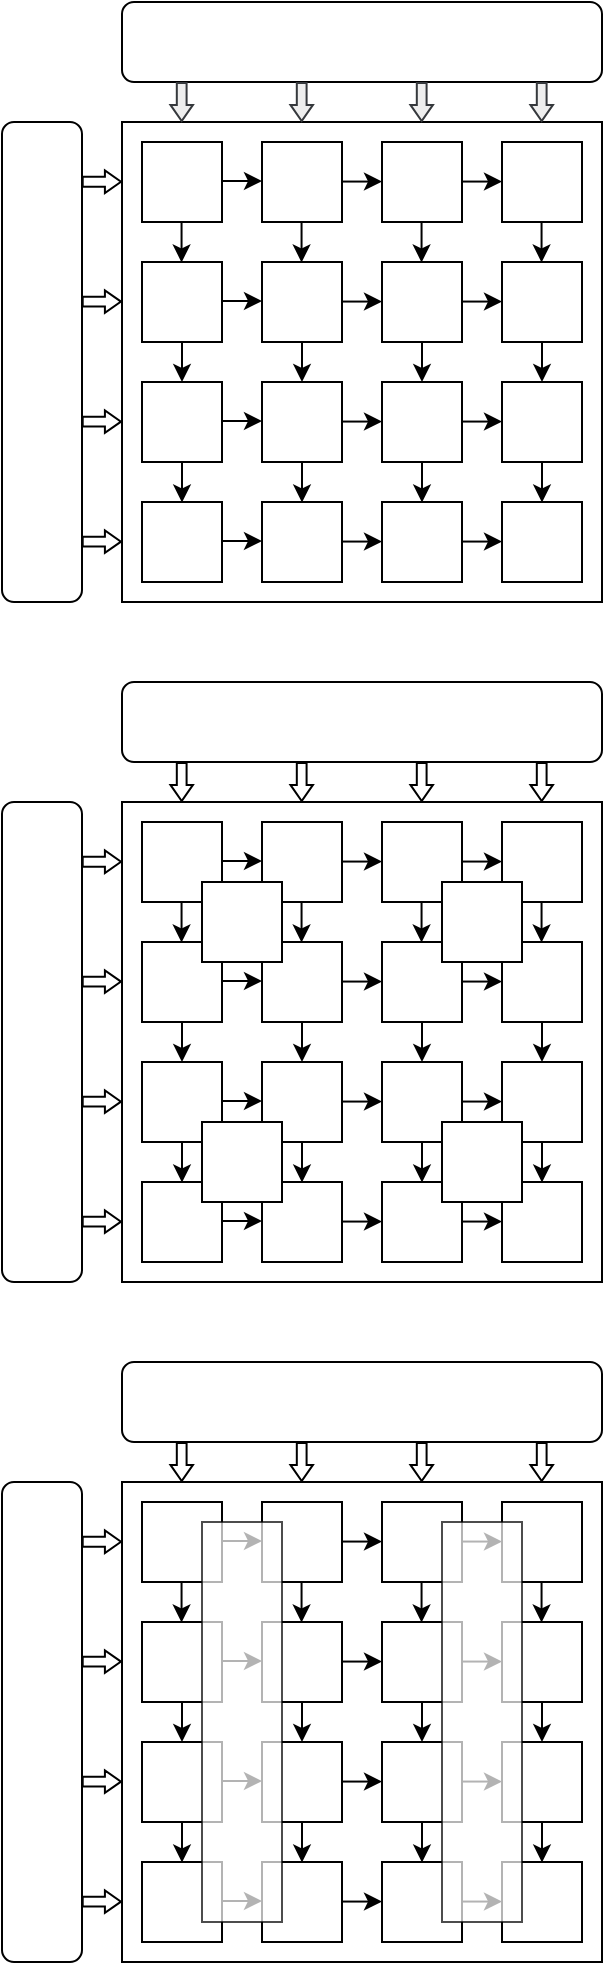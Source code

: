 <mxfile version="24.7.8">
  <diagram name="第 1 页" id="86WF2x_Y_lbC8DNERDow">
    <mxGraphModel dx="708" dy="427" grid="1" gridSize="10" guides="1" tooltips="1" connect="0" arrows="1" fold="1" page="0" pageScale="1" pageWidth="827" pageHeight="1169" background="#ffffff" math="0" shadow="0">
      <root>
        <mxCell id="0" />
        <mxCell id="1" parent="0" />
        <mxCell id="Q77YvdvSiTXRo7kaUlsJ-53" value="" style="whiteSpace=wrap;html=1;aspect=fixed;" vertex="1" parent="1">
          <mxGeometry x="100" y="100" width="240" height="240" as="geometry" />
        </mxCell>
        <mxCell id="Q77YvdvSiTXRo7kaUlsJ-54" value="" style="whiteSpace=wrap;html=1;aspect=fixed;" vertex="1" parent="1">
          <mxGeometry x="110" y="110" width="40" height="40" as="geometry" />
        </mxCell>
        <mxCell id="Q77YvdvSiTXRo7kaUlsJ-55" value="" style="whiteSpace=wrap;html=1;aspect=fixed;" vertex="1" parent="1">
          <mxGeometry x="170" y="110" width="40" height="40" as="geometry" />
        </mxCell>
        <mxCell id="Q77YvdvSiTXRo7kaUlsJ-56" value="" style="whiteSpace=wrap;html=1;aspect=fixed;" vertex="1" parent="1">
          <mxGeometry x="230" y="110" width="40" height="40" as="geometry" />
        </mxCell>
        <mxCell id="Q77YvdvSiTXRo7kaUlsJ-57" value="" style="whiteSpace=wrap;html=1;aspect=fixed;" vertex="1" parent="1">
          <mxGeometry x="290" y="110" width="40" height="40" as="geometry" />
        </mxCell>
        <mxCell id="Q77YvdvSiTXRo7kaUlsJ-58" value="" style="endArrow=classic;html=1;rounded=0;" edge="1" parent="1">
          <mxGeometry width="50" height="50" relative="1" as="geometry">
            <mxPoint x="150" y="129.5" as="sourcePoint" />
            <mxPoint x="170" y="129.5" as="targetPoint" />
          </mxGeometry>
        </mxCell>
        <mxCell id="Q77YvdvSiTXRo7kaUlsJ-59" value="" style="endArrow=classic;html=1;rounded=0;" edge="1" parent="1">
          <mxGeometry width="50" height="50" relative="1" as="geometry">
            <mxPoint x="210" y="129.78" as="sourcePoint" />
            <mxPoint x="230" y="129.78" as="targetPoint" />
          </mxGeometry>
        </mxCell>
        <mxCell id="Q77YvdvSiTXRo7kaUlsJ-60" value="" style="endArrow=classic;html=1;rounded=0;" edge="1" parent="1">
          <mxGeometry width="50" height="50" relative="1" as="geometry">
            <mxPoint x="270" y="129.78" as="sourcePoint" />
            <mxPoint x="290" y="129.78" as="targetPoint" />
          </mxGeometry>
        </mxCell>
        <mxCell id="Q77YvdvSiTXRo7kaUlsJ-61" value="" style="whiteSpace=wrap;html=1;aspect=fixed;" vertex="1" parent="1">
          <mxGeometry x="110" y="170" width="40" height="40" as="geometry" />
        </mxCell>
        <mxCell id="Q77YvdvSiTXRo7kaUlsJ-62" value="" style="whiteSpace=wrap;html=1;aspect=fixed;" vertex="1" parent="1">
          <mxGeometry x="170" y="170" width="40" height="40" as="geometry" />
        </mxCell>
        <mxCell id="Q77YvdvSiTXRo7kaUlsJ-63" value="" style="whiteSpace=wrap;html=1;aspect=fixed;" vertex="1" parent="1">
          <mxGeometry x="230" y="170" width="40" height="40" as="geometry" />
        </mxCell>
        <mxCell id="Q77YvdvSiTXRo7kaUlsJ-64" value="" style="whiteSpace=wrap;html=1;aspect=fixed;" vertex="1" parent="1">
          <mxGeometry x="290" y="170" width="40" height="40" as="geometry" />
        </mxCell>
        <mxCell id="Q77YvdvSiTXRo7kaUlsJ-65" value="" style="endArrow=classic;html=1;rounded=0;" edge="1" parent="1">
          <mxGeometry width="50" height="50" relative="1" as="geometry">
            <mxPoint x="150" y="189.5" as="sourcePoint" />
            <mxPoint x="170" y="189.5" as="targetPoint" />
          </mxGeometry>
        </mxCell>
        <mxCell id="Q77YvdvSiTXRo7kaUlsJ-66" value="" style="endArrow=classic;html=1;rounded=0;" edge="1" parent="1">
          <mxGeometry width="50" height="50" relative="1" as="geometry">
            <mxPoint x="210" y="189.78" as="sourcePoint" />
            <mxPoint x="230" y="189.78" as="targetPoint" />
          </mxGeometry>
        </mxCell>
        <mxCell id="Q77YvdvSiTXRo7kaUlsJ-67" value="" style="endArrow=classic;html=1;rounded=0;" edge="1" parent="1">
          <mxGeometry width="50" height="50" relative="1" as="geometry">
            <mxPoint x="270" y="189.78" as="sourcePoint" />
            <mxPoint x="290" y="189.78" as="targetPoint" />
          </mxGeometry>
        </mxCell>
        <mxCell id="Q77YvdvSiTXRo7kaUlsJ-68" value="" style="whiteSpace=wrap;html=1;aspect=fixed;" vertex="1" parent="1">
          <mxGeometry x="110" y="230" width="40" height="40" as="geometry" />
        </mxCell>
        <mxCell id="Q77YvdvSiTXRo7kaUlsJ-69" value="" style="whiteSpace=wrap;html=1;aspect=fixed;" vertex="1" parent="1">
          <mxGeometry x="170" y="230" width="40" height="40" as="geometry" />
        </mxCell>
        <mxCell id="Q77YvdvSiTXRo7kaUlsJ-70" value="" style="whiteSpace=wrap;html=1;aspect=fixed;" vertex="1" parent="1">
          <mxGeometry x="230" y="230" width="40" height="40" as="geometry" />
        </mxCell>
        <mxCell id="Q77YvdvSiTXRo7kaUlsJ-71" value="" style="whiteSpace=wrap;html=1;aspect=fixed;" vertex="1" parent="1">
          <mxGeometry x="290" y="230" width="40" height="40" as="geometry" />
        </mxCell>
        <mxCell id="Q77YvdvSiTXRo7kaUlsJ-72" value="" style="endArrow=classic;html=1;rounded=0;" edge="1" parent="1">
          <mxGeometry width="50" height="50" relative="1" as="geometry">
            <mxPoint x="150" y="249.5" as="sourcePoint" />
            <mxPoint x="170" y="249.5" as="targetPoint" />
          </mxGeometry>
        </mxCell>
        <mxCell id="Q77YvdvSiTXRo7kaUlsJ-73" value="" style="endArrow=classic;html=1;rounded=0;" edge="1" parent="1">
          <mxGeometry width="50" height="50" relative="1" as="geometry">
            <mxPoint x="210" y="249.78" as="sourcePoint" />
            <mxPoint x="230" y="249.78" as="targetPoint" />
          </mxGeometry>
        </mxCell>
        <mxCell id="Q77YvdvSiTXRo7kaUlsJ-74" value="" style="endArrow=classic;html=1;rounded=0;" edge="1" parent="1">
          <mxGeometry width="50" height="50" relative="1" as="geometry">
            <mxPoint x="270" y="249.78" as="sourcePoint" />
            <mxPoint x="290" y="249.78" as="targetPoint" />
          </mxGeometry>
        </mxCell>
        <mxCell id="Q77YvdvSiTXRo7kaUlsJ-75" value="" style="whiteSpace=wrap;html=1;aspect=fixed;" vertex="1" parent="1">
          <mxGeometry x="110" y="290" width="40" height="40" as="geometry" />
        </mxCell>
        <mxCell id="Q77YvdvSiTXRo7kaUlsJ-76" value="" style="whiteSpace=wrap;html=1;aspect=fixed;" vertex="1" parent="1">
          <mxGeometry x="170" y="290" width="40" height="40" as="geometry" />
        </mxCell>
        <mxCell id="Q77YvdvSiTXRo7kaUlsJ-77" value="" style="whiteSpace=wrap;html=1;aspect=fixed;" vertex="1" parent="1">
          <mxGeometry x="230" y="290" width="40" height="40" as="geometry" />
        </mxCell>
        <mxCell id="Q77YvdvSiTXRo7kaUlsJ-78" value="" style="whiteSpace=wrap;html=1;aspect=fixed;" vertex="1" parent="1">
          <mxGeometry x="290" y="290" width="40" height="40" as="geometry" />
        </mxCell>
        <mxCell id="Q77YvdvSiTXRo7kaUlsJ-79" value="" style="endArrow=classic;html=1;rounded=0;" edge="1" parent="1">
          <mxGeometry width="50" height="50" relative="1" as="geometry">
            <mxPoint x="150" y="309.5" as="sourcePoint" />
            <mxPoint x="170" y="309.5" as="targetPoint" />
          </mxGeometry>
        </mxCell>
        <mxCell id="Q77YvdvSiTXRo7kaUlsJ-80" value="" style="endArrow=classic;html=1;rounded=0;" edge="1" parent="1">
          <mxGeometry width="50" height="50" relative="1" as="geometry">
            <mxPoint x="210" y="309.78" as="sourcePoint" />
            <mxPoint x="230" y="309.78" as="targetPoint" />
          </mxGeometry>
        </mxCell>
        <mxCell id="Q77YvdvSiTXRo7kaUlsJ-81" value="" style="endArrow=classic;html=1;rounded=0;" edge="1" parent="1">
          <mxGeometry width="50" height="50" relative="1" as="geometry">
            <mxPoint x="270" y="309.78" as="sourcePoint" />
            <mxPoint x="290" y="309.78" as="targetPoint" />
          </mxGeometry>
        </mxCell>
        <mxCell id="Q77YvdvSiTXRo7kaUlsJ-82" value="" style="endArrow=classic;html=1;rounded=0;" edge="1" parent="1">
          <mxGeometry width="50" height="50" relative="1" as="geometry">
            <mxPoint x="249.78" y="150" as="sourcePoint" />
            <mxPoint x="249.78" y="170.22" as="targetPoint" />
          </mxGeometry>
        </mxCell>
        <mxCell id="Q77YvdvSiTXRo7kaUlsJ-83" value="" style="endArrow=classic;html=1;rounded=0;" edge="1" parent="1">
          <mxGeometry width="50" height="50" relative="1" as="geometry">
            <mxPoint x="309.78" y="150" as="sourcePoint" />
            <mxPoint x="309.78" y="170.22" as="targetPoint" />
          </mxGeometry>
        </mxCell>
        <mxCell id="Q77YvdvSiTXRo7kaUlsJ-84" value="" style="endArrow=classic;html=1;rounded=0;" edge="1" parent="1">
          <mxGeometry width="50" height="50" relative="1" as="geometry">
            <mxPoint x="189.78" y="150" as="sourcePoint" />
            <mxPoint x="189.78" y="170.22" as="targetPoint" />
          </mxGeometry>
        </mxCell>
        <mxCell id="Q77YvdvSiTXRo7kaUlsJ-85" value="" style="endArrow=classic;html=1;rounded=0;" edge="1" parent="1">
          <mxGeometry width="50" height="50" relative="1" as="geometry">
            <mxPoint x="129.78" y="150" as="sourcePoint" />
            <mxPoint x="129.78" y="170.22" as="targetPoint" />
          </mxGeometry>
        </mxCell>
        <mxCell id="Q77YvdvSiTXRo7kaUlsJ-86" value="" style="endArrow=classic;html=1;rounded=0;" edge="1" parent="1">
          <mxGeometry width="50" height="50" relative="1" as="geometry">
            <mxPoint x="250" y="209.78" as="sourcePoint" />
            <mxPoint x="250" y="230" as="targetPoint" />
          </mxGeometry>
        </mxCell>
        <mxCell id="Q77YvdvSiTXRo7kaUlsJ-87" value="" style="endArrow=classic;html=1;rounded=0;" edge="1" parent="1">
          <mxGeometry width="50" height="50" relative="1" as="geometry">
            <mxPoint x="310" y="209.78" as="sourcePoint" />
            <mxPoint x="310" y="230" as="targetPoint" />
          </mxGeometry>
        </mxCell>
        <mxCell id="Q77YvdvSiTXRo7kaUlsJ-88" value="" style="endArrow=classic;html=1;rounded=0;" edge="1" parent="1">
          <mxGeometry width="50" height="50" relative="1" as="geometry">
            <mxPoint x="190" y="209.78" as="sourcePoint" />
            <mxPoint x="190" y="230" as="targetPoint" />
          </mxGeometry>
        </mxCell>
        <mxCell id="Q77YvdvSiTXRo7kaUlsJ-89" value="" style="endArrow=classic;html=1;rounded=0;" edge="1" parent="1">
          <mxGeometry width="50" height="50" relative="1" as="geometry">
            <mxPoint x="130" y="209.78" as="sourcePoint" />
            <mxPoint x="130" y="230" as="targetPoint" />
          </mxGeometry>
        </mxCell>
        <mxCell id="Q77YvdvSiTXRo7kaUlsJ-90" value="" style="endArrow=classic;html=1;rounded=0;" edge="1" parent="1">
          <mxGeometry width="50" height="50" relative="1" as="geometry">
            <mxPoint x="250" y="270" as="sourcePoint" />
            <mxPoint x="250" y="290.22" as="targetPoint" />
          </mxGeometry>
        </mxCell>
        <mxCell id="Q77YvdvSiTXRo7kaUlsJ-91" value="" style="endArrow=classic;html=1;rounded=0;" edge="1" parent="1">
          <mxGeometry width="50" height="50" relative="1" as="geometry">
            <mxPoint x="310" y="270" as="sourcePoint" />
            <mxPoint x="310" y="290.22" as="targetPoint" />
          </mxGeometry>
        </mxCell>
        <mxCell id="Q77YvdvSiTXRo7kaUlsJ-92" value="" style="endArrow=classic;html=1;rounded=0;" edge="1" parent="1">
          <mxGeometry width="50" height="50" relative="1" as="geometry">
            <mxPoint x="190" y="270" as="sourcePoint" />
            <mxPoint x="190" y="290.22" as="targetPoint" />
          </mxGeometry>
        </mxCell>
        <mxCell id="Q77YvdvSiTXRo7kaUlsJ-93" value="" style="endArrow=classic;html=1;rounded=0;" edge="1" parent="1">
          <mxGeometry width="50" height="50" relative="1" as="geometry">
            <mxPoint x="130" y="270" as="sourcePoint" />
            <mxPoint x="130" y="290.22" as="targetPoint" />
          </mxGeometry>
        </mxCell>
        <mxCell id="Q77YvdvSiTXRo7kaUlsJ-94" value="" style="rounded=1;whiteSpace=wrap;html=1;" vertex="1" parent="1">
          <mxGeometry x="100" y="40" width="240" height="40" as="geometry" />
        </mxCell>
        <mxCell id="Q77YvdvSiTXRo7kaUlsJ-95" value="" style="rounded=1;whiteSpace=wrap;html=1;rotation=90;" vertex="1" parent="1">
          <mxGeometry x="-60" y="200" width="240" height="40" as="geometry" />
        </mxCell>
        <mxCell id="Q77YvdvSiTXRo7kaUlsJ-97" value="" style="shape=flexArrow;endArrow=classic;html=1;rounded=0;endWidth=5.339;endSize=2.348;width=4.892;fillColor=#eeeeee;strokeColor=#36393d;" edge="1" parent="1">
          <mxGeometry width="50" height="50" relative="1" as="geometry">
            <mxPoint x="309.85" y="80" as="sourcePoint" />
            <mxPoint x="309.85" y="100" as="targetPoint" />
          </mxGeometry>
        </mxCell>
        <mxCell id="Q77YvdvSiTXRo7kaUlsJ-98" value="" style="shape=flexArrow;endArrow=classic;html=1;rounded=0;endWidth=5.339;endSize=2.348;width=4.892;fillColor=#eeeeee;strokeColor=#36393d;" edge="1" parent="1">
          <mxGeometry width="50" height="50" relative="1" as="geometry">
            <mxPoint x="249.85" y="80" as="sourcePoint" />
            <mxPoint x="249.85" y="100" as="targetPoint" />
          </mxGeometry>
        </mxCell>
        <mxCell id="Q77YvdvSiTXRo7kaUlsJ-99" value="" style="shape=flexArrow;endArrow=classic;html=1;rounded=0;endWidth=5.339;endSize=2.348;width=4.892;fillColor=#eeeeee;strokeColor=#36393d;" edge="1" parent="1">
          <mxGeometry width="50" height="50" relative="1" as="geometry">
            <mxPoint x="189.85" y="80" as="sourcePoint" />
            <mxPoint x="189.85" y="100" as="targetPoint" />
          </mxGeometry>
        </mxCell>
        <mxCell id="Q77YvdvSiTXRo7kaUlsJ-100" value="" style="shape=flexArrow;endArrow=classic;html=1;rounded=0;endWidth=5.339;endSize=2.348;width=4.892;fillColor=#eeeeee;strokeColor=#36393d;" edge="1" parent="1">
          <mxGeometry width="50" height="50" relative="1" as="geometry">
            <mxPoint x="129.85" y="80" as="sourcePoint" />
            <mxPoint x="129.85" y="100" as="targetPoint" />
          </mxGeometry>
        </mxCell>
        <mxCell id="Q77YvdvSiTXRo7kaUlsJ-105" value="" style="shape=flexArrow;endArrow=classic;html=1;rounded=0;endWidth=5.339;endSize=2.348;width=4.892;" edge="1" parent="1">
          <mxGeometry width="50" height="50" relative="1" as="geometry">
            <mxPoint x="79.85" y="129.88" as="sourcePoint" />
            <mxPoint x="100" y="129.88" as="targetPoint" />
          </mxGeometry>
        </mxCell>
        <mxCell id="Q77YvdvSiTXRo7kaUlsJ-106" value="" style="shape=flexArrow;endArrow=classic;html=1;rounded=0;endWidth=5.339;endSize=2.348;width=4.892;" edge="1" parent="1">
          <mxGeometry width="50" height="50" relative="1" as="geometry">
            <mxPoint x="79.85" y="189.79" as="sourcePoint" />
            <mxPoint x="100" y="189.79" as="targetPoint" />
          </mxGeometry>
        </mxCell>
        <mxCell id="Q77YvdvSiTXRo7kaUlsJ-107" value="" style="shape=flexArrow;endArrow=classic;html=1;rounded=0;endWidth=5.339;endSize=2.348;width=4.892;" edge="1" parent="1">
          <mxGeometry width="50" height="50" relative="1" as="geometry">
            <mxPoint x="79.85" y="249.82" as="sourcePoint" />
            <mxPoint x="100" y="249.82" as="targetPoint" />
          </mxGeometry>
        </mxCell>
        <mxCell id="Q77YvdvSiTXRo7kaUlsJ-108" value="" style="shape=flexArrow;endArrow=classic;html=1;rounded=0;endWidth=5.339;endSize=2.348;width=4.892;" edge="1" parent="1">
          <mxGeometry width="50" height="50" relative="1" as="geometry">
            <mxPoint x="79.85" y="309.82" as="sourcePoint" />
            <mxPoint x="100" y="309.82" as="targetPoint" />
          </mxGeometry>
        </mxCell>
        <mxCell id="Q77YvdvSiTXRo7kaUlsJ-109" value="" style="whiteSpace=wrap;html=1;aspect=fixed;" vertex="1" parent="1">
          <mxGeometry x="100" y="440" width="240" height="240" as="geometry" />
        </mxCell>
        <mxCell id="Q77YvdvSiTXRo7kaUlsJ-110" value="" style="whiteSpace=wrap;html=1;aspect=fixed;" vertex="1" parent="1">
          <mxGeometry x="110" y="450" width="40" height="40" as="geometry" />
        </mxCell>
        <mxCell id="Q77YvdvSiTXRo7kaUlsJ-111" value="" style="whiteSpace=wrap;html=1;aspect=fixed;" vertex="1" parent="1">
          <mxGeometry x="170" y="450" width="40" height="40" as="geometry" />
        </mxCell>
        <mxCell id="Q77YvdvSiTXRo7kaUlsJ-112" value="" style="whiteSpace=wrap;html=1;aspect=fixed;" vertex="1" parent="1">
          <mxGeometry x="230" y="450" width="40" height="40" as="geometry" />
        </mxCell>
        <mxCell id="Q77YvdvSiTXRo7kaUlsJ-113" value="" style="whiteSpace=wrap;html=1;aspect=fixed;" vertex="1" parent="1">
          <mxGeometry x="290" y="450" width="40" height="40" as="geometry" />
        </mxCell>
        <mxCell id="Q77YvdvSiTXRo7kaUlsJ-114" value="" style="endArrow=classic;html=1;rounded=0;" edge="1" parent="1">
          <mxGeometry width="50" height="50" relative="1" as="geometry">
            <mxPoint x="150" y="469.5" as="sourcePoint" />
            <mxPoint x="170" y="469.5" as="targetPoint" />
          </mxGeometry>
        </mxCell>
        <mxCell id="Q77YvdvSiTXRo7kaUlsJ-115" value="" style="endArrow=classic;html=1;rounded=0;" edge="1" parent="1">
          <mxGeometry width="50" height="50" relative="1" as="geometry">
            <mxPoint x="210" y="469.78" as="sourcePoint" />
            <mxPoint x="230" y="469.78" as="targetPoint" />
          </mxGeometry>
        </mxCell>
        <mxCell id="Q77YvdvSiTXRo7kaUlsJ-116" value="" style="endArrow=classic;html=1;rounded=0;" edge="1" parent="1">
          <mxGeometry width="50" height="50" relative="1" as="geometry">
            <mxPoint x="270" y="469.78" as="sourcePoint" />
            <mxPoint x="290" y="469.78" as="targetPoint" />
          </mxGeometry>
        </mxCell>
        <mxCell id="Q77YvdvSiTXRo7kaUlsJ-117" value="" style="whiteSpace=wrap;html=1;aspect=fixed;" vertex="1" parent="1">
          <mxGeometry x="110" y="510" width="40" height="40" as="geometry" />
        </mxCell>
        <mxCell id="Q77YvdvSiTXRo7kaUlsJ-118" value="" style="whiteSpace=wrap;html=1;aspect=fixed;" vertex="1" parent="1">
          <mxGeometry x="170" y="510" width="40" height="40" as="geometry" />
        </mxCell>
        <mxCell id="Q77YvdvSiTXRo7kaUlsJ-119" value="" style="whiteSpace=wrap;html=1;aspect=fixed;" vertex="1" parent="1">
          <mxGeometry x="230" y="510" width="40" height="40" as="geometry" />
        </mxCell>
        <mxCell id="Q77YvdvSiTXRo7kaUlsJ-120" value="" style="whiteSpace=wrap;html=1;aspect=fixed;" vertex="1" parent="1">
          <mxGeometry x="290" y="510" width="40" height="40" as="geometry" />
        </mxCell>
        <mxCell id="Q77YvdvSiTXRo7kaUlsJ-121" value="" style="endArrow=classic;html=1;rounded=0;" edge="1" parent="1">
          <mxGeometry width="50" height="50" relative="1" as="geometry">
            <mxPoint x="150" y="529.5" as="sourcePoint" />
            <mxPoint x="170" y="529.5" as="targetPoint" />
          </mxGeometry>
        </mxCell>
        <mxCell id="Q77YvdvSiTXRo7kaUlsJ-122" value="" style="endArrow=classic;html=1;rounded=0;" edge="1" parent="1">
          <mxGeometry width="50" height="50" relative="1" as="geometry">
            <mxPoint x="210" y="529.78" as="sourcePoint" />
            <mxPoint x="230" y="529.78" as="targetPoint" />
          </mxGeometry>
        </mxCell>
        <mxCell id="Q77YvdvSiTXRo7kaUlsJ-123" value="" style="endArrow=classic;html=1;rounded=0;" edge="1" parent="1">
          <mxGeometry width="50" height="50" relative="1" as="geometry">
            <mxPoint x="270" y="529.78" as="sourcePoint" />
            <mxPoint x="290" y="529.78" as="targetPoint" />
          </mxGeometry>
        </mxCell>
        <mxCell id="Q77YvdvSiTXRo7kaUlsJ-124" value="" style="whiteSpace=wrap;html=1;aspect=fixed;" vertex="1" parent="1">
          <mxGeometry x="110" y="570" width="40" height="40" as="geometry" />
        </mxCell>
        <mxCell id="Q77YvdvSiTXRo7kaUlsJ-125" value="" style="whiteSpace=wrap;html=1;aspect=fixed;" vertex="1" parent="1">
          <mxGeometry x="170" y="570" width="40" height="40" as="geometry" />
        </mxCell>
        <mxCell id="Q77YvdvSiTXRo7kaUlsJ-126" value="" style="whiteSpace=wrap;html=1;aspect=fixed;" vertex="1" parent="1">
          <mxGeometry x="230" y="570" width="40" height="40" as="geometry" />
        </mxCell>
        <mxCell id="Q77YvdvSiTXRo7kaUlsJ-127" value="" style="whiteSpace=wrap;html=1;aspect=fixed;" vertex="1" parent="1">
          <mxGeometry x="290" y="570" width="40" height="40" as="geometry" />
        </mxCell>
        <mxCell id="Q77YvdvSiTXRo7kaUlsJ-128" value="" style="endArrow=classic;html=1;rounded=0;" edge="1" parent="1">
          <mxGeometry width="50" height="50" relative="1" as="geometry">
            <mxPoint x="150" y="589.5" as="sourcePoint" />
            <mxPoint x="170" y="589.5" as="targetPoint" />
          </mxGeometry>
        </mxCell>
        <mxCell id="Q77YvdvSiTXRo7kaUlsJ-129" value="" style="endArrow=classic;html=1;rounded=0;" edge="1" parent="1">
          <mxGeometry width="50" height="50" relative="1" as="geometry">
            <mxPoint x="210" y="589.78" as="sourcePoint" />
            <mxPoint x="230" y="589.78" as="targetPoint" />
          </mxGeometry>
        </mxCell>
        <mxCell id="Q77YvdvSiTXRo7kaUlsJ-130" value="" style="endArrow=classic;html=1;rounded=0;" edge="1" parent="1">
          <mxGeometry width="50" height="50" relative="1" as="geometry">
            <mxPoint x="270" y="589.78" as="sourcePoint" />
            <mxPoint x="290" y="589.78" as="targetPoint" />
          </mxGeometry>
        </mxCell>
        <mxCell id="Q77YvdvSiTXRo7kaUlsJ-131" value="" style="whiteSpace=wrap;html=1;aspect=fixed;" vertex="1" parent="1">
          <mxGeometry x="110" y="630" width="40" height="40" as="geometry" />
        </mxCell>
        <mxCell id="Q77YvdvSiTXRo7kaUlsJ-132" value="" style="whiteSpace=wrap;html=1;aspect=fixed;" vertex="1" parent="1">
          <mxGeometry x="170" y="630" width="40" height="40" as="geometry" />
        </mxCell>
        <mxCell id="Q77YvdvSiTXRo7kaUlsJ-133" value="" style="whiteSpace=wrap;html=1;aspect=fixed;" vertex="1" parent="1">
          <mxGeometry x="230" y="630" width="40" height="40" as="geometry" />
        </mxCell>
        <mxCell id="Q77YvdvSiTXRo7kaUlsJ-134" value="" style="whiteSpace=wrap;html=1;aspect=fixed;" vertex="1" parent="1">
          <mxGeometry x="290" y="630" width="40" height="40" as="geometry" />
        </mxCell>
        <mxCell id="Q77YvdvSiTXRo7kaUlsJ-135" value="" style="endArrow=classic;html=1;rounded=0;" edge="1" parent="1">
          <mxGeometry width="50" height="50" relative="1" as="geometry">
            <mxPoint x="150" y="649.5" as="sourcePoint" />
            <mxPoint x="170" y="649.5" as="targetPoint" />
          </mxGeometry>
        </mxCell>
        <mxCell id="Q77YvdvSiTXRo7kaUlsJ-136" value="" style="endArrow=classic;html=1;rounded=0;" edge="1" parent="1">
          <mxGeometry width="50" height="50" relative="1" as="geometry">
            <mxPoint x="210" y="649.78" as="sourcePoint" />
            <mxPoint x="230" y="649.78" as="targetPoint" />
          </mxGeometry>
        </mxCell>
        <mxCell id="Q77YvdvSiTXRo7kaUlsJ-137" value="" style="endArrow=classic;html=1;rounded=0;" edge="1" parent="1">
          <mxGeometry width="50" height="50" relative="1" as="geometry">
            <mxPoint x="270" y="649.78" as="sourcePoint" />
            <mxPoint x="290" y="649.78" as="targetPoint" />
          </mxGeometry>
        </mxCell>
        <mxCell id="Q77YvdvSiTXRo7kaUlsJ-138" value="" style="endArrow=classic;html=1;rounded=0;" edge="1" parent="1">
          <mxGeometry width="50" height="50" relative="1" as="geometry">
            <mxPoint x="249.78" y="490" as="sourcePoint" />
            <mxPoint x="249.78" y="510.22" as="targetPoint" />
          </mxGeometry>
        </mxCell>
        <mxCell id="Q77YvdvSiTXRo7kaUlsJ-139" value="" style="endArrow=classic;html=1;rounded=0;" edge="1" parent="1">
          <mxGeometry width="50" height="50" relative="1" as="geometry">
            <mxPoint x="309.78" y="490" as="sourcePoint" />
            <mxPoint x="309.78" y="510.22" as="targetPoint" />
          </mxGeometry>
        </mxCell>
        <mxCell id="Q77YvdvSiTXRo7kaUlsJ-140" value="" style="endArrow=classic;html=1;rounded=0;" edge="1" parent="1">
          <mxGeometry width="50" height="50" relative="1" as="geometry">
            <mxPoint x="189.78" y="490" as="sourcePoint" />
            <mxPoint x="189.78" y="510.22" as="targetPoint" />
          </mxGeometry>
        </mxCell>
        <mxCell id="Q77YvdvSiTXRo7kaUlsJ-141" value="" style="endArrow=classic;html=1;rounded=0;" edge="1" parent="1">
          <mxGeometry width="50" height="50" relative="1" as="geometry">
            <mxPoint x="129.78" y="490" as="sourcePoint" />
            <mxPoint x="129.78" y="510.22" as="targetPoint" />
          </mxGeometry>
        </mxCell>
        <mxCell id="Q77YvdvSiTXRo7kaUlsJ-142" value="" style="endArrow=classic;html=1;rounded=0;" edge="1" parent="1">
          <mxGeometry width="50" height="50" relative="1" as="geometry">
            <mxPoint x="250" y="549.78" as="sourcePoint" />
            <mxPoint x="250" y="570" as="targetPoint" />
          </mxGeometry>
        </mxCell>
        <mxCell id="Q77YvdvSiTXRo7kaUlsJ-143" value="" style="endArrow=classic;html=1;rounded=0;" edge="1" parent="1">
          <mxGeometry width="50" height="50" relative="1" as="geometry">
            <mxPoint x="310" y="549.78" as="sourcePoint" />
            <mxPoint x="310" y="570" as="targetPoint" />
          </mxGeometry>
        </mxCell>
        <mxCell id="Q77YvdvSiTXRo7kaUlsJ-144" value="" style="endArrow=classic;html=1;rounded=0;" edge="1" parent="1">
          <mxGeometry width="50" height="50" relative="1" as="geometry">
            <mxPoint x="190" y="549.78" as="sourcePoint" />
            <mxPoint x="190" y="570" as="targetPoint" />
          </mxGeometry>
        </mxCell>
        <mxCell id="Q77YvdvSiTXRo7kaUlsJ-145" value="" style="endArrow=classic;html=1;rounded=0;" edge="1" parent="1">
          <mxGeometry width="50" height="50" relative="1" as="geometry">
            <mxPoint x="130" y="549.78" as="sourcePoint" />
            <mxPoint x="130" y="570" as="targetPoint" />
          </mxGeometry>
        </mxCell>
        <mxCell id="Q77YvdvSiTXRo7kaUlsJ-146" value="" style="endArrow=classic;html=1;rounded=0;" edge="1" parent="1">
          <mxGeometry width="50" height="50" relative="1" as="geometry">
            <mxPoint x="250" y="610" as="sourcePoint" />
            <mxPoint x="250" y="630.22" as="targetPoint" />
          </mxGeometry>
        </mxCell>
        <mxCell id="Q77YvdvSiTXRo7kaUlsJ-147" value="" style="endArrow=classic;html=1;rounded=0;" edge="1" parent="1">
          <mxGeometry width="50" height="50" relative="1" as="geometry">
            <mxPoint x="310" y="610" as="sourcePoint" />
            <mxPoint x="310" y="630.22" as="targetPoint" />
          </mxGeometry>
        </mxCell>
        <mxCell id="Q77YvdvSiTXRo7kaUlsJ-148" value="" style="endArrow=classic;html=1;rounded=0;" edge="1" parent="1">
          <mxGeometry width="50" height="50" relative="1" as="geometry">
            <mxPoint x="190" y="610" as="sourcePoint" />
            <mxPoint x="190" y="630.22" as="targetPoint" />
          </mxGeometry>
        </mxCell>
        <mxCell id="Q77YvdvSiTXRo7kaUlsJ-149" value="" style="endArrow=classic;html=1;rounded=0;" edge="1" parent="1">
          <mxGeometry width="50" height="50" relative="1" as="geometry">
            <mxPoint x="130" y="610" as="sourcePoint" />
            <mxPoint x="130" y="630.22" as="targetPoint" />
          </mxGeometry>
        </mxCell>
        <mxCell id="Q77YvdvSiTXRo7kaUlsJ-150" value="" style="rounded=1;whiteSpace=wrap;html=1;" vertex="1" parent="1">
          <mxGeometry x="100" y="380" width="240" height="40" as="geometry" />
        </mxCell>
        <mxCell id="Q77YvdvSiTXRo7kaUlsJ-151" value="" style="rounded=1;whiteSpace=wrap;html=1;rotation=90;" vertex="1" parent="1">
          <mxGeometry x="-60" y="540" width="240" height="40" as="geometry" />
        </mxCell>
        <mxCell id="Q77YvdvSiTXRo7kaUlsJ-152" value="" style="shape=flexArrow;endArrow=classic;html=1;rounded=0;endWidth=5.339;endSize=2.348;width=4.892;" edge="1" parent="1">
          <mxGeometry width="50" height="50" relative="1" as="geometry">
            <mxPoint x="309.85" y="420" as="sourcePoint" />
            <mxPoint x="309.85" y="440" as="targetPoint" />
          </mxGeometry>
        </mxCell>
        <mxCell id="Q77YvdvSiTXRo7kaUlsJ-153" value="" style="shape=flexArrow;endArrow=classic;html=1;rounded=0;endWidth=5.339;endSize=2.348;width=4.892;" edge="1" parent="1">
          <mxGeometry width="50" height="50" relative="1" as="geometry">
            <mxPoint x="249.85" y="420" as="sourcePoint" />
            <mxPoint x="249.85" y="440" as="targetPoint" />
          </mxGeometry>
        </mxCell>
        <mxCell id="Q77YvdvSiTXRo7kaUlsJ-154" value="" style="shape=flexArrow;endArrow=classic;html=1;rounded=0;endWidth=5.339;endSize=2.348;width=4.892;" edge="1" parent="1">
          <mxGeometry width="50" height="50" relative="1" as="geometry">
            <mxPoint x="189.85" y="420" as="sourcePoint" />
            <mxPoint x="189.85" y="440" as="targetPoint" />
          </mxGeometry>
        </mxCell>
        <mxCell id="Q77YvdvSiTXRo7kaUlsJ-155" value="" style="shape=flexArrow;endArrow=classic;html=1;rounded=0;endWidth=5.339;endSize=2.348;width=4.892;" edge="1" parent="1">
          <mxGeometry width="50" height="50" relative="1" as="geometry">
            <mxPoint x="129.85" y="420" as="sourcePoint" />
            <mxPoint x="129.85" y="440" as="targetPoint" />
          </mxGeometry>
        </mxCell>
        <mxCell id="Q77YvdvSiTXRo7kaUlsJ-156" value="" style="shape=flexArrow;endArrow=classic;html=1;rounded=0;endWidth=5.339;endSize=2.348;width=4.892;" edge="1" parent="1">
          <mxGeometry width="50" height="50" relative="1" as="geometry">
            <mxPoint x="79.85" y="469.88" as="sourcePoint" />
            <mxPoint x="100" y="469.88" as="targetPoint" />
          </mxGeometry>
        </mxCell>
        <mxCell id="Q77YvdvSiTXRo7kaUlsJ-157" value="" style="shape=flexArrow;endArrow=classic;html=1;rounded=0;endWidth=5.339;endSize=2.348;width=4.892;" edge="1" parent="1">
          <mxGeometry width="50" height="50" relative="1" as="geometry">
            <mxPoint x="79.85" y="529.79" as="sourcePoint" />
            <mxPoint x="100" y="529.79" as="targetPoint" />
          </mxGeometry>
        </mxCell>
        <mxCell id="Q77YvdvSiTXRo7kaUlsJ-158" value="" style="shape=flexArrow;endArrow=classic;html=1;rounded=0;endWidth=5.339;endSize=2.348;width=4.892;" edge="1" parent="1">
          <mxGeometry width="50" height="50" relative="1" as="geometry">
            <mxPoint x="79.85" y="589.82" as="sourcePoint" />
            <mxPoint x="100" y="589.82" as="targetPoint" />
          </mxGeometry>
        </mxCell>
        <mxCell id="Q77YvdvSiTXRo7kaUlsJ-159" value="" style="shape=flexArrow;endArrow=classic;html=1;rounded=0;endWidth=5.339;endSize=2.348;width=4.892;" edge="1" parent="1">
          <mxGeometry width="50" height="50" relative="1" as="geometry">
            <mxPoint x="79.85" y="649.82" as="sourcePoint" />
            <mxPoint x="100" y="649.82" as="targetPoint" />
          </mxGeometry>
        </mxCell>
        <mxCell id="Q77YvdvSiTXRo7kaUlsJ-161" value="" style="whiteSpace=wrap;html=1;aspect=fixed;" vertex="1" parent="1">
          <mxGeometry x="140" y="480" width="40" height="40" as="geometry" />
        </mxCell>
        <mxCell id="Q77YvdvSiTXRo7kaUlsJ-162" value="" style="whiteSpace=wrap;html=1;aspect=fixed;" vertex="1" parent="1">
          <mxGeometry x="260" y="480" width="40" height="40" as="geometry" />
        </mxCell>
        <mxCell id="Q77YvdvSiTXRo7kaUlsJ-163" value="" style="whiteSpace=wrap;html=1;aspect=fixed;" vertex="1" parent="1">
          <mxGeometry x="260" y="600" width="40" height="40" as="geometry" />
        </mxCell>
        <mxCell id="Q77YvdvSiTXRo7kaUlsJ-164" value="" style="whiteSpace=wrap;html=1;aspect=fixed;" vertex="1" parent="1">
          <mxGeometry x="140" y="600" width="40" height="40" as="geometry" />
        </mxCell>
        <mxCell id="Q77YvdvSiTXRo7kaUlsJ-165" value="" style="whiteSpace=wrap;html=1;aspect=fixed;" vertex="1" parent="1">
          <mxGeometry x="100" y="780" width="240" height="240" as="geometry" />
        </mxCell>
        <mxCell id="Q77YvdvSiTXRo7kaUlsJ-166" value="" style="whiteSpace=wrap;html=1;aspect=fixed;" vertex="1" parent="1">
          <mxGeometry x="110" y="790" width="40" height="40" as="geometry" />
        </mxCell>
        <mxCell id="Q77YvdvSiTXRo7kaUlsJ-167" value="" style="whiteSpace=wrap;html=1;aspect=fixed;" vertex="1" parent="1">
          <mxGeometry x="170" y="790" width="40" height="40" as="geometry" />
        </mxCell>
        <mxCell id="Q77YvdvSiTXRo7kaUlsJ-168" value="" style="whiteSpace=wrap;html=1;aspect=fixed;" vertex="1" parent="1">
          <mxGeometry x="230" y="790" width="40" height="40" as="geometry" />
        </mxCell>
        <mxCell id="Q77YvdvSiTXRo7kaUlsJ-169" value="" style="whiteSpace=wrap;html=1;aspect=fixed;" vertex="1" parent="1">
          <mxGeometry x="290" y="790" width="40" height="40" as="geometry" />
        </mxCell>
        <mxCell id="Q77YvdvSiTXRo7kaUlsJ-170" value="" style="endArrow=classic;html=1;rounded=0;" edge="1" parent="1">
          <mxGeometry width="50" height="50" relative="1" as="geometry">
            <mxPoint x="150" y="809.5" as="sourcePoint" />
            <mxPoint x="170" y="809.5" as="targetPoint" />
          </mxGeometry>
        </mxCell>
        <mxCell id="Q77YvdvSiTXRo7kaUlsJ-171" value="" style="endArrow=classic;html=1;rounded=0;" edge="1" parent="1">
          <mxGeometry width="50" height="50" relative="1" as="geometry">
            <mxPoint x="210" y="809.78" as="sourcePoint" />
            <mxPoint x="230" y="809.78" as="targetPoint" />
          </mxGeometry>
        </mxCell>
        <mxCell id="Q77YvdvSiTXRo7kaUlsJ-172" value="" style="endArrow=classic;html=1;rounded=0;" edge="1" parent="1">
          <mxGeometry width="50" height="50" relative="1" as="geometry">
            <mxPoint x="270" y="809.78" as="sourcePoint" />
            <mxPoint x="290" y="809.78" as="targetPoint" />
          </mxGeometry>
        </mxCell>
        <mxCell id="Q77YvdvSiTXRo7kaUlsJ-173" value="" style="whiteSpace=wrap;html=1;aspect=fixed;" vertex="1" parent="1">
          <mxGeometry x="110" y="850" width="40" height="40" as="geometry" />
        </mxCell>
        <mxCell id="Q77YvdvSiTXRo7kaUlsJ-174" value="" style="whiteSpace=wrap;html=1;aspect=fixed;" vertex="1" parent="1">
          <mxGeometry x="170" y="850" width="40" height="40" as="geometry" />
        </mxCell>
        <mxCell id="Q77YvdvSiTXRo7kaUlsJ-175" value="" style="whiteSpace=wrap;html=1;aspect=fixed;" vertex="1" parent="1">
          <mxGeometry x="230" y="850" width="40" height="40" as="geometry" />
        </mxCell>
        <mxCell id="Q77YvdvSiTXRo7kaUlsJ-176" value="" style="whiteSpace=wrap;html=1;aspect=fixed;" vertex="1" parent="1">
          <mxGeometry x="290" y="850" width="40" height="40" as="geometry" />
        </mxCell>
        <mxCell id="Q77YvdvSiTXRo7kaUlsJ-177" value="" style="endArrow=classic;html=1;rounded=0;" edge="1" parent="1">
          <mxGeometry width="50" height="50" relative="1" as="geometry">
            <mxPoint x="150" y="869.5" as="sourcePoint" />
            <mxPoint x="170" y="869.5" as="targetPoint" />
          </mxGeometry>
        </mxCell>
        <mxCell id="Q77YvdvSiTXRo7kaUlsJ-178" value="" style="endArrow=classic;html=1;rounded=0;" edge="1" parent="1">
          <mxGeometry width="50" height="50" relative="1" as="geometry">
            <mxPoint x="210" y="869.78" as="sourcePoint" />
            <mxPoint x="230" y="869.78" as="targetPoint" />
          </mxGeometry>
        </mxCell>
        <mxCell id="Q77YvdvSiTXRo7kaUlsJ-179" value="" style="endArrow=classic;html=1;rounded=0;" edge="1" parent="1">
          <mxGeometry width="50" height="50" relative="1" as="geometry">
            <mxPoint x="270" y="869.78" as="sourcePoint" />
            <mxPoint x="290" y="869.78" as="targetPoint" />
          </mxGeometry>
        </mxCell>
        <mxCell id="Q77YvdvSiTXRo7kaUlsJ-180" value="" style="whiteSpace=wrap;html=1;aspect=fixed;" vertex="1" parent="1">
          <mxGeometry x="110" y="910" width="40" height="40" as="geometry" />
        </mxCell>
        <mxCell id="Q77YvdvSiTXRo7kaUlsJ-181" value="" style="whiteSpace=wrap;html=1;aspect=fixed;" vertex="1" parent="1">
          <mxGeometry x="170" y="910" width="40" height="40" as="geometry" />
        </mxCell>
        <mxCell id="Q77YvdvSiTXRo7kaUlsJ-182" value="" style="whiteSpace=wrap;html=1;aspect=fixed;" vertex="1" parent="1">
          <mxGeometry x="230" y="910" width="40" height="40" as="geometry" />
        </mxCell>
        <mxCell id="Q77YvdvSiTXRo7kaUlsJ-183" value="" style="whiteSpace=wrap;html=1;aspect=fixed;" vertex="1" parent="1">
          <mxGeometry x="290" y="910" width="40" height="40" as="geometry" />
        </mxCell>
        <mxCell id="Q77YvdvSiTXRo7kaUlsJ-184" value="" style="endArrow=classic;html=1;rounded=0;" edge="1" parent="1">
          <mxGeometry width="50" height="50" relative="1" as="geometry">
            <mxPoint x="150" y="929.5" as="sourcePoint" />
            <mxPoint x="170" y="929.5" as="targetPoint" />
          </mxGeometry>
        </mxCell>
        <mxCell id="Q77YvdvSiTXRo7kaUlsJ-185" value="" style="endArrow=classic;html=1;rounded=0;" edge="1" parent="1">
          <mxGeometry width="50" height="50" relative="1" as="geometry">
            <mxPoint x="210" y="929.78" as="sourcePoint" />
            <mxPoint x="230" y="929.78" as="targetPoint" />
          </mxGeometry>
        </mxCell>
        <mxCell id="Q77YvdvSiTXRo7kaUlsJ-186" value="" style="endArrow=classic;html=1;rounded=0;" edge="1" parent="1">
          <mxGeometry width="50" height="50" relative="1" as="geometry">
            <mxPoint x="270" y="929.78" as="sourcePoint" />
            <mxPoint x="290" y="929.78" as="targetPoint" />
          </mxGeometry>
        </mxCell>
        <mxCell id="Q77YvdvSiTXRo7kaUlsJ-187" value="" style="whiteSpace=wrap;html=1;aspect=fixed;" vertex="1" parent="1">
          <mxGeometry x="110" y="970" width="40" height="40" as="geometry" />
        </mxCell>
        <mxCell id="Q77YvdvSiTXRo7kaUlsJ-188" value="" style="whiteSpace=wrap;html=1;aspect=fixed;" vertex="1" parent="1">
          <mxGeometry x="170" y="970" width="40" height="40" as="geometry" />
        </mxCell>
        <mxCell id="Q77YvdvSiTXRo7kaUlsJ-189" value="" style="whiteSpace=wrap;html=1;aspect=fixed;" vertex="1" parent="1">
          <mxGeometry x="230" y="970" width="40" height="40" as="geometry" />
        </mxCell>
        <mxCell id="Q77YvdvSiTXRo7kaUlsJ-190" value="" style="whiteSpace=wrap;html=1;aspect=fixed;" vertex="1" parent="1">
          <mxGeometry x="290" y="970" width="40" height="40" as="geometry" />
        </mxCell>
        <mxCell id="Q77YvdvSiTXRo7kaUlsJ-191" value="" style="endArrow=classic;html=1;rounded=0;" edge="1" parent="1">
          <mxGeometry width="50" height="50" relative="1" as="geometry">
            <mxPoint x="150" y="989.5" as="sourcePoint" />
            <mxPoint x="170" y="989.5" as="targetPoint" />
          </mxGeometry>
        </mxCell>
        <mxCell id="Q77YvdvSiTXRo7kaUlsJ-192" value="" style="endArrow=classic;html=1;rounded=0;" edge="1" parent="1">
          <mxGeometry width="50" height="50" relative="1" as="geometry">
            <mxPoint x="210" y="989.78" as="sourcePoint" />
            <mxPoint x="230" y="989.78" as="targetPoint" />
          </mxGeometry>
        </mxCell>
        <mxCell id="Q77YvdvSiTXRo7kaUlsJ-193" value="" style="endArrow=classic;html=1;rounded=0;" edge="1" parent="1">
          <mxGeometry width="50" height="50" relative="1" as="geometry">
            <mxPoint x="270" y="989.78" as="sourcePoint" />
            <mxPoint x="290" y="989.78" as="targetPoint" />
          </mxGeometry>
        </mxCell>
        <mxCell id="Q77YvdvSiTXRo7kaUlsJ-194" value="" style="endArrow=classic;html=1;rounded=0;" edge="1" parent="1">
          <mxGeometry width="50" height="50" relative="1" as="geometry">
            <mxPoint x="249.78" y="830" as="sourcePoint" />
            <mxPoint x="249.78" y="850.22" as="targetPoint" />
          </mxGeometry>
        </mxCell>
        <mxCell id="Q77YvdvSiTXRo7kaUlsJ-195" value="" style="endArrow=classic;html=1;rounded=0;" edge="1" parent="1">
          <mxGeometry width="50" height="50" relative="1" as="geometry">
            <mxPoint x="309.78" y="830" as="sourcePoint" />
            <mxPoint x="309.78" y="850.22" as="targetPoint" />
          </mxGeometry>
        </mxCell>
        <mxCell id="Q77YvdvSiTXRo7kaUlsJ-196" value="" style="endArrow=classic;html=1;rounded=0;" edge="1" parent="1">
          <mxGeometry width="50" height="50" relative="1" as="geometry">
            <mxPoint x="189.78" y="830" as="sourcePoint" />
            <mxPoint x="189.78" y="850.22" as="targetPoint" />
          </mxGeometry>
        </mxCell>
        <mxCell id="Q77YvdvSiTXRo7kaUlsJ-197" value="" style="endArrow=classic;html=1;rounded=0;" edge="1" parent="1">
          <mxGeometry width="50" height="50" relative="1" as="geometry">
            <mxPoint x="129.78" y="830" as="sourcePoint" />
            <mxPoint x="129.78" y="850.22" as="targetPoint" />
          </mxGeometry>
        </mxCell>
        <mxCell id="Q77YvdvSiTXRo7kaUlsJ-198" value="" style="endArrow=classic;html=1;rounded=0;" edge="1" parent="1">
          <mxGeometry width="50" height="50" relative="1" as="geometry">
            <mxPoint x="250" y="889.78" as="sourcePoint" />
            <mxPoint x="250" y="910" as="targetPoint" />
          </mxGeometry>
        </mxCell>
        <mxCell id="Q77YvdvSiTXRo7kaUlsJ-199" value="" style="endArrow=classic;html=1;rounded=0;" edge="1" parent="1">
          <mxGeometry width="50" height="50" relative="1" as="geometry">
            <mxPoint x="310" y="889.78" as="sourcePoint" />
            <mxPoint x="310" y="910" as="targetPoint" />
          </mxGeometry>
        </mxCell>
        <mxCell id="Q77YvdvSiTXRo7kaUlsJ-200" value="" style="endArrow=classic;html=1;rounded=0;" edge="1" parent="1">
          <mxGeometry width="50" height="50" relative="1" as="geometry">
            <mxPoint x="190" y="889.78" as="sourcePoint" />
            <mxPoint x="190" y="910" as="targetPoint" />
          </mxGeometry>
        </mxCell>
        <mxCell id="Q77YvdvSiTXRo7kaUlsJ-201" value="" style="endArrow=classic;html=1;rounded=0;" edge="1" parent="1">
          <mxGeometry width="50" height="50" relative="1" as="geometry">
            <mxPoint x="130" y="889.78" as="sourcePoint" />
            <mxPoint x="130" y="910" as="targetPoint" />
          </mxGeometry>
        </mxCell>
        <mxCell id="Q77YvdvSiTXRo7kaUlsJ-202" value="" style="endArrow=classic;html=1;rounded=0;" edge="1" parent="1">
          <mxGeometry width="50" height="50" relative="1" as="geometry">
            <mxPoint x="250" y="950" as="sourcePoint" />
            <mxPoint x="250" y="970.22" as="targetPoint" />
          </mxGeometry>
        </mxCell>
        <mxCell id="Q77YvdvSiTXRo7kaUlsJ-203" value="" style="endArrow=classic;html=1;rounded=0;" edge="1" parent="1">
          <mxGeometry width="50" height="50" relative="1" as="geometry">
            <mxPoint x="310" y="950" as="sourcePoint" />
            <mxPoint x="310" y="970.22" as="targetPoint" />
          </mxGeometry>
        </mxCell>
        <mxCell id="Q77YvdvSiTXRo7kaUlsJ-204" value="" style="endArrow=classic;html=1;rounded=0;" edge="1" parent="1">
          <mxGeometry width="50" height="50" relative="1" as="geometry">
            <mxPoint x="190" y="950" as="sourcePoint" />
            <mxPoint x="190" y="970.22" as="targetPoint" />
          </mxGeometry>
        </mxCell>
        <mxCell id="Q77YvdvSiTXRo7kaUlsJ-205" value="" style="endArrow=classic;html=1;rounded=0;" edge="1" parent="1">
          <mxGeometry width="50" height="50" relative="1" as="geometry">
            <mxPoint x="130" y="950" as="sourcePoint" />
            <mxPoint x="130" y="970.22" as="targetPoint" />
          </mxGeometry>
        </mxCell>
        <mxCell id="Q77YvdvSiTXRo7kaUlsJ-206" value="" style="rounded=1;whiteSpace=wrap;html=1;" vertex="1" parent="1">
          <mxGeometry x="100" y="720" width="240" height="40" as="geometry" />
        </mxCell>
        <mxCell id="Q77YvdvSiTXRo7kaUlsJ-207" value="" style="rounded=1;whiteSpace=wrap;html=1;rotation=90;" vertex="1" parent="1">
          <mxGeometry x="-60" y="880" width="240" height="40" as="geometry" />
        </mxCell>
        <mxCell id="Q77YvdvSiTXRo7kaUlsJ-208" value="" style="shape=flexArrow;endArrow=classic;html=1;rounded=0;endWidth=5.339;endSize=2.348;width=4.892;" edge="1" parent="1">
          <mxGeometry width="50" height="50" relative="1" as="geometry">
            <mxPoint x="309.85" y="760" as="sourcePoint" />
            <mxPoint x="309.85" y="780" as="targetPoint" />
          </mxGeometry>
        </mxCell>
        <mxCell id="Q77YvdvSiTXRo7kaUlsJ-209" value="" style="shape=flexArrow;endArrow=classic;html=1;rounded=0;endWidth=5.339;endSize=2.348;width=4.892;" edge="1" parent="1">
          <mxGeometry width="50" height="50" relative="1" as="geometry">
            <mxPoint x="249.85" y="760" as="sourcePoint" />
            <mxPoint x="249.85" y="780" as="targetPoint" />
          </mxGeometry>
        </mxCell>
        <mxCell id="Q77YvdvSiTXRo7kaUlsJ-210" value="" style="shape=flexArrow;endArrow=classic;html=1;rounded=0;endWidth=5.339;endSize=2.348;width=4.892;" edge="1" parent="1">
          <mxGeometry width="50" height="50" relative="1" as="geometry">
            <mxPoint x="189.85" y="760" as="sourcePoint" />
            <mxPoint x="189.85" y="780" as="targetPoint" />
          </mxGeometry>
        </mxCell>
        <mxCell id="Q77YvdvSiTXRo7kaUlsJ-211" value="" style="shape=flexArrow;endArrow=classic;html=1;rounded=0;endWidth=5.339;endSize=2.348;width=4.892;" edge="1" parent="1">
          <mxGeometry width="50" height="50" relative="1" as="geometry">
            <mxPoint x="129.85" y="760" as="sourcePoint" />
            <mxPoint x="129.85" y="780" as="targetPoint" />
          </mxGeometry>
        </mxCell>
        <mxCell id="Q77YvdvSiTXRo7kaUlsJ-212" value="" style="shape=flexArrow;endArrow=classic;html=1;rounded=0;endWidth=5.339;endSize=2.348;width=4.892;" edge="1" parent="1">
          <mxGeometry width="50" height="50" relative="1" as="geometry">
            <mxPoint x="79.85" y="809.88" as="sourcePoint" />
            <mxPoint x="100" y="809.88" as="targetPoint" />
          </mxGeometry>
        </mxCell>
        <mxCell id="Q77YvdvSiTXRo7kaUlsJ-213" value="" style="shape=flexArrow;endArrow=classic;html=1;rounded=0;endWidth=5.339;endSize=2.348;width=4.892;" edge="1" parent="1">
          <mxGeometry width="50" height="50" relative="1" as="geometry">
            <mxPoint x="79.85" y="869.79" as="sourcePoint" />
            <mxPoint x="100" y="869.79" as="targetPoint" />
          </mxGeometry>
        </mxCell>
        <mxCell id="Q77YvdvSiTXRo7kaUlsJ-214" value="" style="shape=flexArrow;endArrow=classic;html=1;rounded=0;endWidth=5.339;endSize=2.348;width=4.892;" edge="1" parent="1">
          <mxGeometry width="50" height="50" relative="1" as="geometry">
            <mxPoint x="79.85" y="929.82" as="sourcePoint" />
            <mxPoint x="100" y="929.82" as="targetPoint" />
          </mxGeometry>
        </mxCell>
        <mxCell id="Q77YvdvSiTXRo7kaUlsJ-215" value="" style="shape=flexArrow;endArrow=classic;html=1;rounded=0;endWidth=5.339;endSize=2.348;width=4.892;" edge="1" parent="1">
          <mxGeometry width="50" height="50" relative="1" as="geometry">
            <mxPoint x="79.85" y="989.82" as="sourcePoint" />
            <mxPoint x="100" y="989.82" as="targetPoint" />
          </mxGeometry>
        </mxCell>
        <mxCell id="Q77YvdvSiTXRo7kaUlsJ-221" value="" style="rounded=0;whiteSpace=wrap;html=1;opacity=70;" vertex="1" parent="1">
          <mxGeometry x="140" y="800" width="40" height="200" as="geometry" />
        </mxCell>
        <mxCell id="Q77YvdvSiTXRo7kaUlsJ-222" value="" style="rounded=0;whiteSpace=wrap;html=1;opacity=70;" vertex="1" parent="1">
          <mxGeometry x="260" y="800" width="40" height="200" as="geometry" />
        </mxCell>
      </root>
    </mxGraphModel>
  </diagram>
</mxfile>
